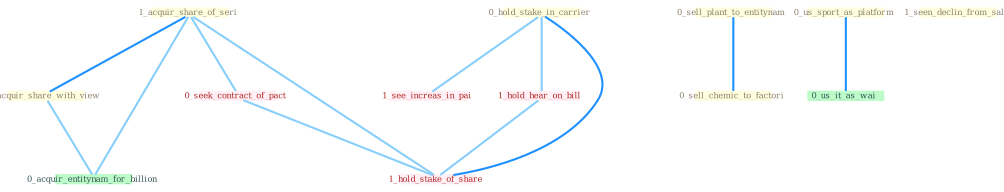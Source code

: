 Graph G{ 
    node
    [shape=polygon,style=filled,width=.5,height=.06,color="#BDFCC9",fixedsize=true,fontsize=4,
    fontcolor="#2f4f4f"];
    {node
    [color="#ffffe0", fontcolor="#8b7d6b"] "1_acquir_share_of_seri " "0_hold_stake_in_carrier " "0_sell_plant_to_entitynam " "0_us_sport_as_platform " "1_seen_declin_from_sale " "0_acquir_share_with_view " "0_sell_chemic_to_factori "}
{node [color="#fff0f5", fontcolor="#b22222"] "0_seek_contract_of_pact " "1_see_increas_in_pai " "1_hold_hear_on_bill " "1_hold_stake_of_share "}
edge [color="#B0E2FF"];

	"1_acquir_share_of_seri " -- "0_acquir_share_with_view " [w="2", color="#1e90ff" , len=0.8];
	"1_acquir_share_of_seri " -- "0_seek_contract_of_pact " [w="1", color="#87cefa" ];
	"1_acquir_share_of_seri " -- "0_acquir_entitynam_for_billion " [w="1", color="#87cefa" ];
	"1_acquir_share_of_seri " -- "1_hold_stake_of_share " [w="1", color="#87cefa" ];
	"0_hold_stake_in_carrier " -- "1_see_increas_in_pai " [w="1", color="#87cefa" ];
	"0_hold_stake_in_carrier " -- "1_hold_hear_on_bill " [w="1", color="#87cefa" ];
	"0_hold_stake_in_carrier " -- "1_hold_stake_of_share " [w="2", color="#1e90ff" , len=0.8];
	"0_sell_plant_to_entitynam " -- "0_sell_chemic_to_factori " [w="2", color="#1e90ff" , len=0.8];
	"0_us_sport_as_platform " -- "0_us_it_as_wai " [w="2", color="#1e90ff" , len=0.8];
	"0_acquir_share_with_view " -- "0_acquir_entitynam_for_billion " [w="1", color="#87cefa" ];
	"0_seek_contract_of_pact " -- "1_hold_stake_of_share " [w="1", color="#87cefa" ];
	"1_hold_hear_on_bill " -- "1_hold_stake_of_share " [w="1", color="#87cefa" ];
}